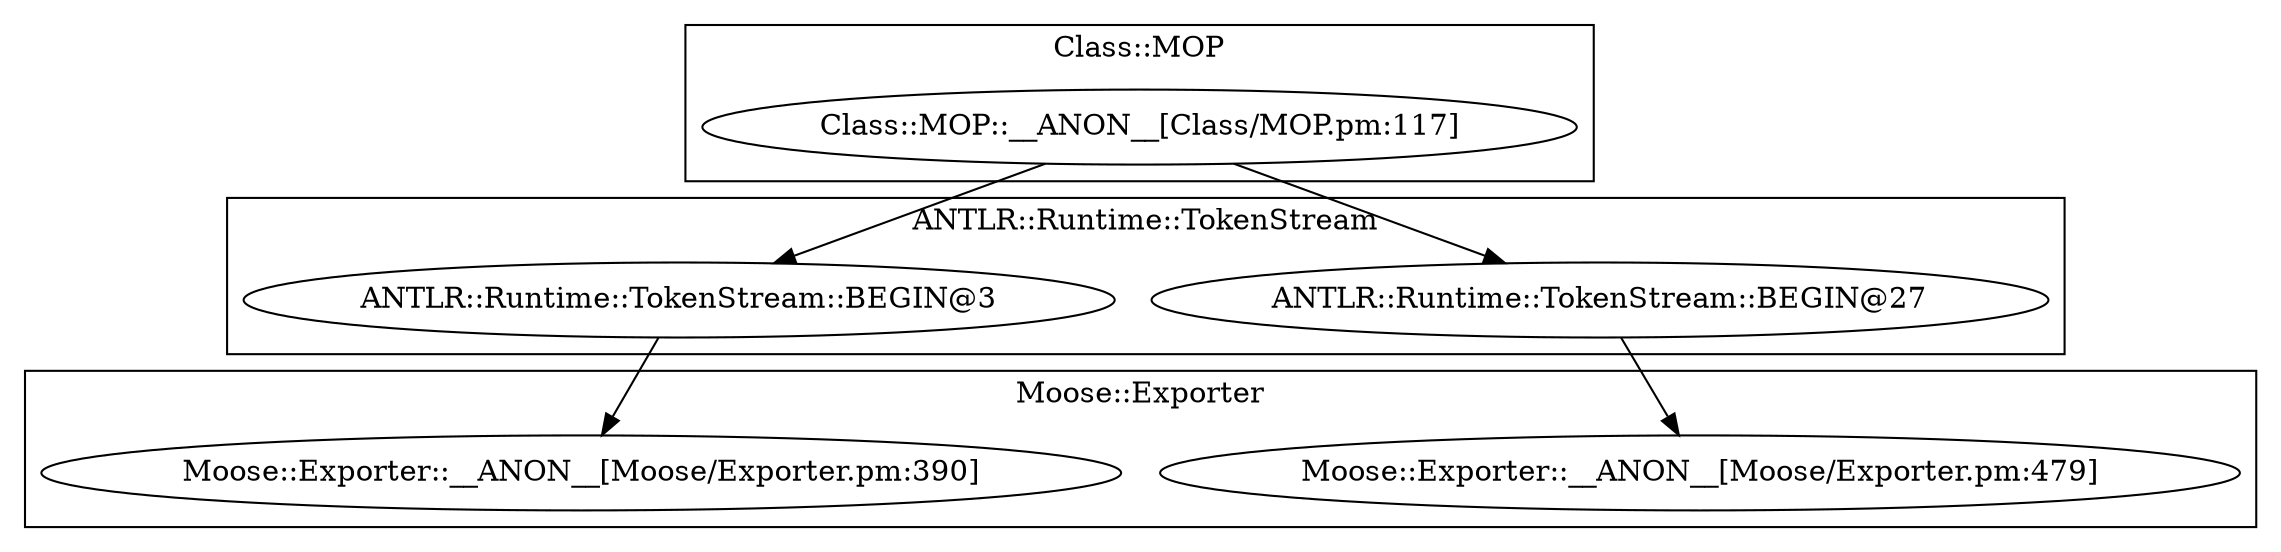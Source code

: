 digraph {
graph [overlap=false]
subgraph cluster_Moose_Exporter {
	label="Moose::Exporter";
	"Moose::Exporter::__ANON__[Moose/Exporter.pm:479]";
	"Moose::Exporter::__ANON__[Moose/Exporter.pm:390]";
}
subgraph cluster_Class_MOP {
	label="Class::MOP";
	"Class::MOP::__ANON__[Class/MOP.pm:117]";
}
subgraph cluster_ANTLR_Runtime_TokenStream {
	label="ANTLR::Runtime::TokenStream";
	"ANTLR::Runtime::TokenStream::BEGIN@3";
	"ANTLR::Runtime::TokenStream::BEGIN@27";
}
"ANTLR::Runtime::TokenStream::BEGIN@27" -> "Moose::Exporter::__ANON__[Moose/Exporter.pm:479]";
"Class::MOP::__ANON__[Class/MOP.pm:117]" -> "ANTLR::Runtime::TokenStream::BEGIN@27";
"Class::MOP::__ANON__[Class/MOP.pm:117]" -> "ANTLR::Runtime::TokenStream::BEGIN@3";
"ANTLR::Runtime::TokenStream::BEGIN@3" -> "Moose::Exporter::__ANON__[Moose/Exporter.pm:390]";
}
